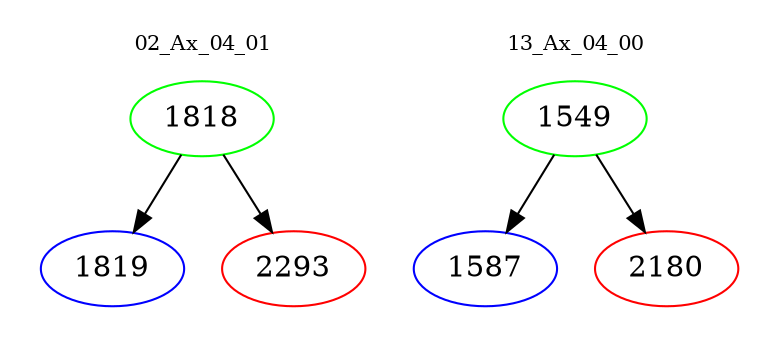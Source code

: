 digraph{
subgraph cluster_0 {
color = white
label = "02_Ax_04_01";
fontsize=10;
T0_1818 [label="1818", color="green"]
T0_1818 -> T0_1819 [color="black"]
T0_1819 [label="1819", color="blue"]
T0_1818 -> T0_2293 [color="black"]
T0_2293 [label="2293", color="red"]
}
subgraph cluster_1 {
color = white
label = "13_Ax_04_00";
fontsize=10;
T1_1549 [label="1549", color="green"]
T1_1549 -> T1_1587 [color="black"]
T1_1587 [label="1587", color="blue"]
T1_1549 -> T1_2180 [color="black"]
T1_2180 [label="2180", color="red"]
}
}
